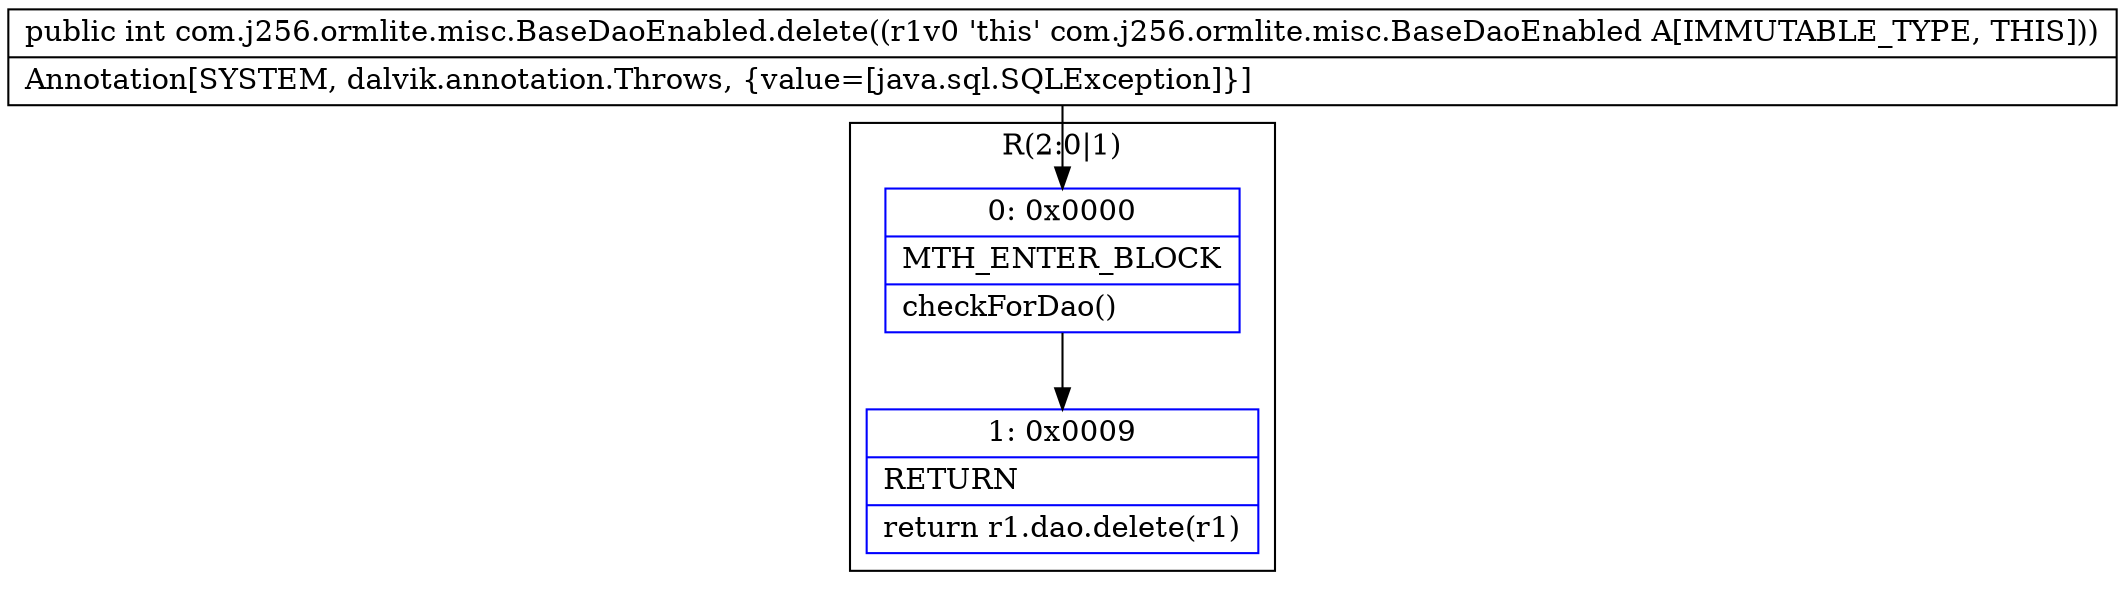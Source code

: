 digraph "CFG forcom.j256.ormlite.misc.BaseDaoEnabled.delete()I" {
subgraph cluster_Region_779106004 {
label = "R(2:0|1)";
node [shape=record,color=blue];
Node_0 [shape=record,label="{0\:\ 0x0000|MTH_ENTER_BLOCK\l|checkForDao()\l}"];
Node_1 [shape=record,label="{1\:\ 0x0009|RETURN\l|return r1.dao.delete(r1)\l}"];
}
MethodNode[shape=record,label="{public int com.j256.ormlite.misc.BaseDaoEnabled.delete((r1v0 'this' com.j256.ormlite.misc.BaseDaoEnabled A[IMMUTABLE_TYPE, THIS]))  | Annotation[SYSTEM, dalvik.annotation.Throws, \{value=[java.sql.SQLException]\}]\l}"];
MethodNode -> Node_0;
Node_0 -> Node_1;
}

